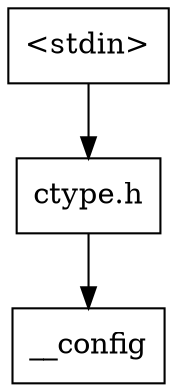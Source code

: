 digraph "dependencies" {
  header_0 [ shape="box", label="\<stdin\>" ];
  header_1 [ shape="box", label="ctype.h" ];
  header_2 [ shape="box", label="__config" ];
  header_0 -> header_1;
  header_1 -> header_2;
}
